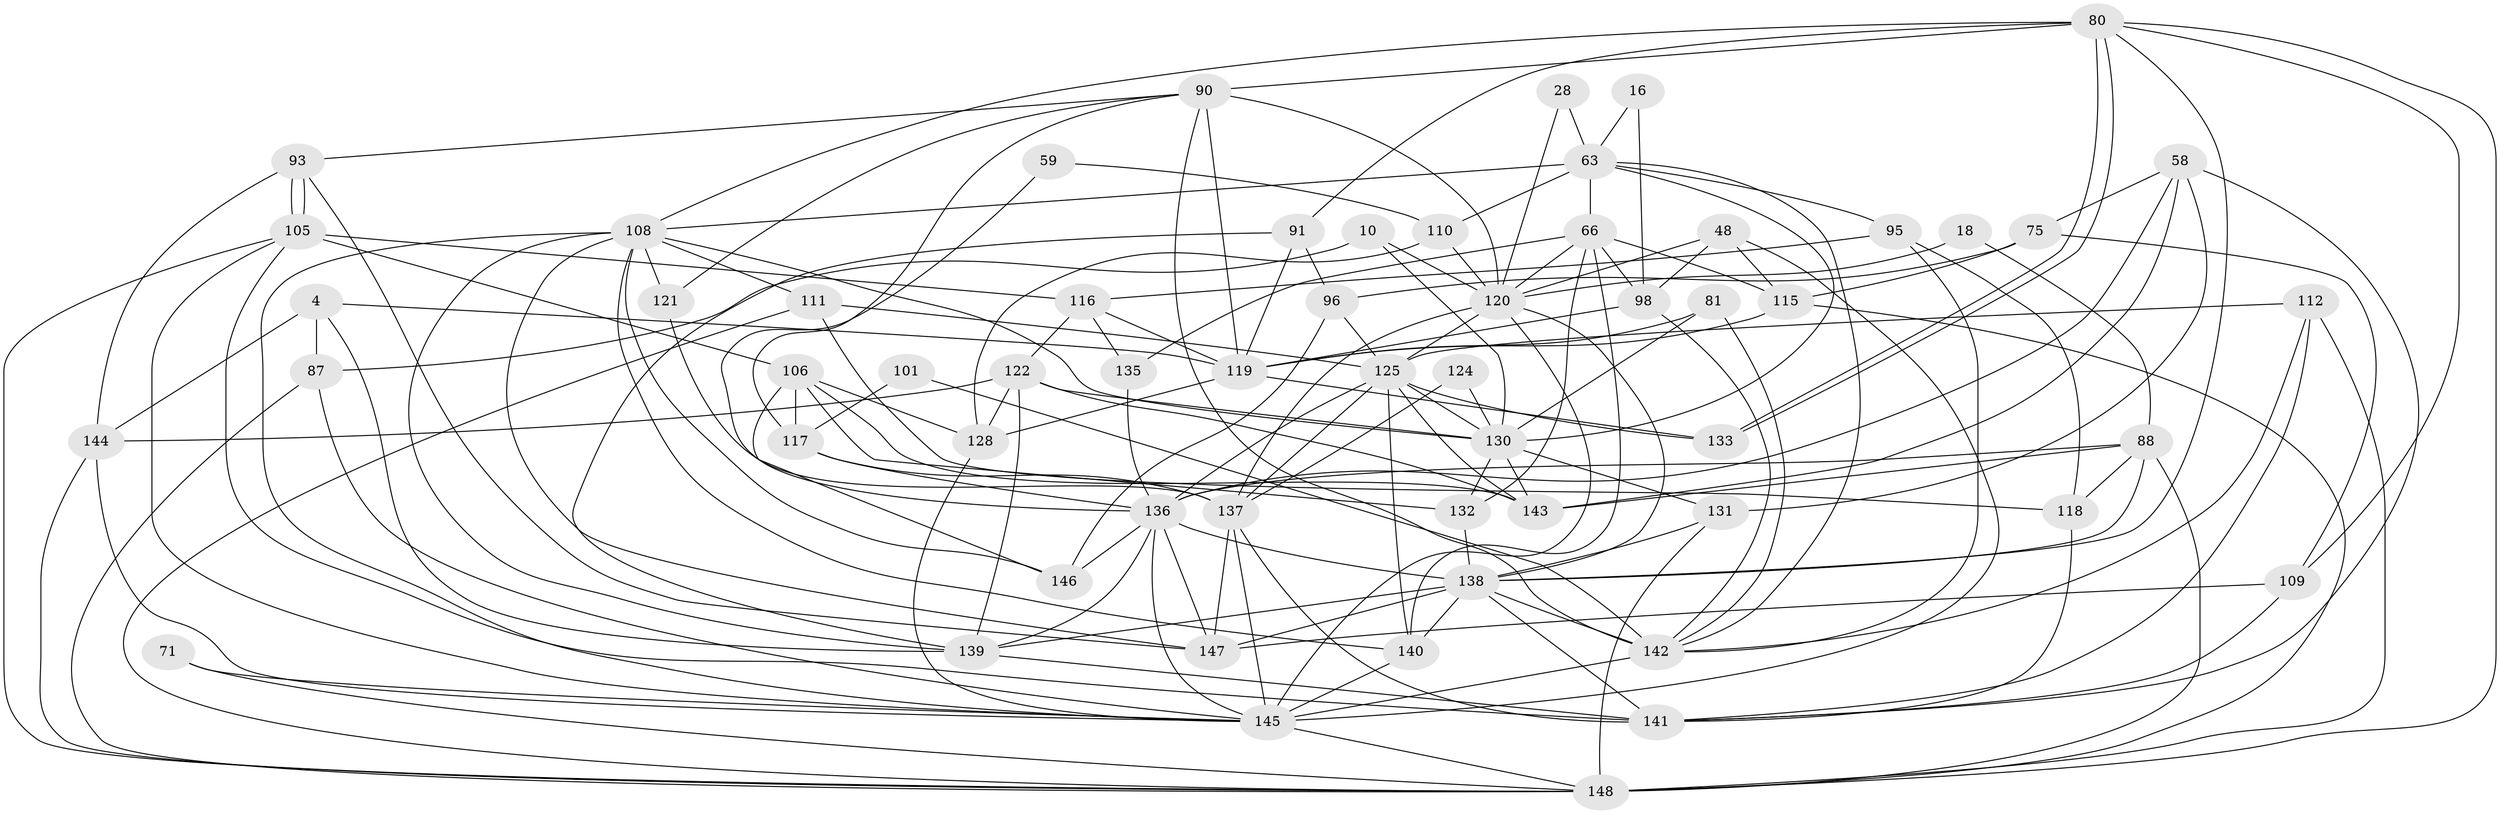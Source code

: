 // original degree distribution, {8: 0.006756756756756757, 5: 0.17567567567567569, 3: 0.2702702702702703, 4: 0.2905405405405405, 2: 0.12162162162162163, 6: 0.10810810810810811, 7: 0.02027027027027027, 9: 0.006756756756756757}
// Generated by graph-tools (version 1.1) at 2025/53/03/04/25 21:53:05]
// undirected, 59 vertices, 165 edges
graph export_dot {
graph [start="1"]
  node [color=gray90,style=filled];
  4;
  10;
  16;
  18;
  28;
  48 [super="+44"];
  58 [super="+55"];
  59;
  63 [super="+3+2+1"];
  66 [super="+65"];
  71;
  75;
  80 [super="+21+41"];
  81;
  87 [super="+56"];
  88 [super="+77"];
  90 [super="+11+15"];
  91 [super="+72"];
  93;
  95 [super="+17"];
  96;
  98 [super="+47"];
  101;
  105;
  106 [super="+38"];
  108 [super="+50+99+104"];
  109;
  110 [super="+33"];
  111;
  112 [super="+60"];
  115 [super="+39"];
  116 [super="+100"];
  117 [super="+92"];
  118 [super="+76"];
  119 [super="+35+40"];
  120 [super="+107+30+62+102"];
  121 [super="+9"];
  122 [super="+45"];
  124;
  125 [super="+29+54+114"];
  128 [super="+78"];
  130 [super="+13+89+69"];
  131;
  132;
  133;
  135 [super="+113"];
  136 [super="+53+70+126"];
  137 [super="+82+103"];
  138 [super="+85+67+32"];
  139 [super="+129+68"];
  140 [super="+36"];
  141 [super="+26"];
  142 [super="+64+74"];
  143 [super="+37+97"];
  144 [super="+94"];
  145 [super="+83+61+123"];
  146 [super="+42"];
  147 [super="+134"];
  148 [super="+12+127"];
  4 -- 144;
  4 -- 87;
  4 -- 119;
  4 -- 139;
  10 -- 87 [weight=2];
  10 -- 120;
  10 -- 130;
  16 -- 98;
  16 -- 63;
  18 -- 120;
  18 -- 88;
  28 -- 63;
  28 -- 120;
  48 -- 145;
  48 -- 98;
  48 -- 115;
  48 -- 120;
  58 -- 131;
  58 -- 136;
  58 -- 75;
  58 -- 141;
  58 -- 143;
  59 -- 110;
  59 -- 136;
  63 -- 110 [weight=3];
  63 -- 66 [weight=2];
  63 -- 142 [weight=2];
  63 -- 95;
  63 -- 130;
  63 -- 108;
  66 -- 98 [weight=2];
  66 -- 115;
  66 -- 135;
  66 -- 132;
  66 -- 140;
  66 -- 120 [weight=2];
  71 -- 148;
  71 -- 145;
  75 -- 96;
  75 -- 109;
  75 -- 115;
  80 -- 133;
  80 -- 133;
  80 -- 138 [weight=2];
  80 -- 90;
  80 -- 91;
  80 -- 109;
  80 -- 108;
  80 -- 148;
  81 -- 142;
  81 -- 119;
  81 -- 130;
  87 -- 145;
  87 -- 148;
  88 -- 148 [weight=2];
  88 -- 138;
  88 -- 136;
  88 -- 143;
  88 -- 118;
  90 -- 93;
  90 -- 121;
  90 -- 142;
  90 -- 119 [weight=2];
  90 -- 117;
  90 -- 120;
  91 -- 96 [weight=2];
  91 -- 119;
  91 -- 139;
  93 -- 105;
  93 -- 105;
  93 -- 144;
  93 -- 147;
  95 -- 142 [weight=2];
  95 -- 116;
  95 -- 118;
  96 -- 146;
  96 -- 125;
  98 -- 119;
  98 -- 142;
  101 -- 142;
  101 -- 117;
  105 -- 148;
  105 -- 106;
  105 -- 116 [weight=2];
  105 -- 145 [weight=2];
  105 -- 141;
  106 -- 117;
  106 -- 128;
  106 -- 132;
  106 -- 143;
  106 -- 146;
  108 -- 140;
  108 -- 130 [weight=2];
  108 -- 139 [weight=2];
  108 -- 111;
  108 -- 145;
  108 -- 146;
  108 -- 147;
  108 -- 121;
  109 -- 141;
  109 -- 147;
  110 -- 120;
  110 -- 128;
  111 -- 118;
  111 -- 148;
  111 -- 125;
  112 -- 141;
  112 -- 148;
  112 -- 142;
  112 -- 125;
  115 -- 148 [weight=2];
  115 -- 119;
  116 -- 122;
  116 -- 119;
  116 -- 135;
  117 -- 137 [weight=2];
  117 -- 136;
  118 -- 141;
  119 -- 133;
  119 -- 128 [weight=2];
  120 -- 145;
  120 -- 138 [weight=2];
  120 -- 137 [weight=2];
  120 -- 125;
  121 -- 137;
  122 -- 143;
  122 -- 144 [weight=2];
  122 -- 128;
  122 -- 130;
  122 -- 139 [weight=2];
  124 -- 130;
  124 -- 137;
  125 -- 136 [weight=2];
  125 -- 140;
  125 -- 130;
  125 -- 137;
  125 -- 143 [weight=2];
  125 -- 133;
  128 -- 145;
  130 -- 131 [weight=3];
  130 -- 132;
  130 -- 143;
  131 -- 138;
  131 -- 148;
  132 -- 138;
  135 -- 136;
  136 -- 146;
  136 -- 145 [weight=2];
  136 -- 138;
  136 -- 147 [weight=2];
  136 -- 139;
  137 -- 145 [weight=3];
  137 -- 147 [weight=2];
  137 -- 141;
  138 -- 142 [weight=2];
  138 -- 147;
  138 -- 140 [weight=2];
  138 -- 141 [weight=2];
  138 -- 139;
  139 -- 141;
  140 -- 145;
  142 -- 145 [weight=5];
  144 -- 145;
  144 -- 148;
  145 -- 148;
}
